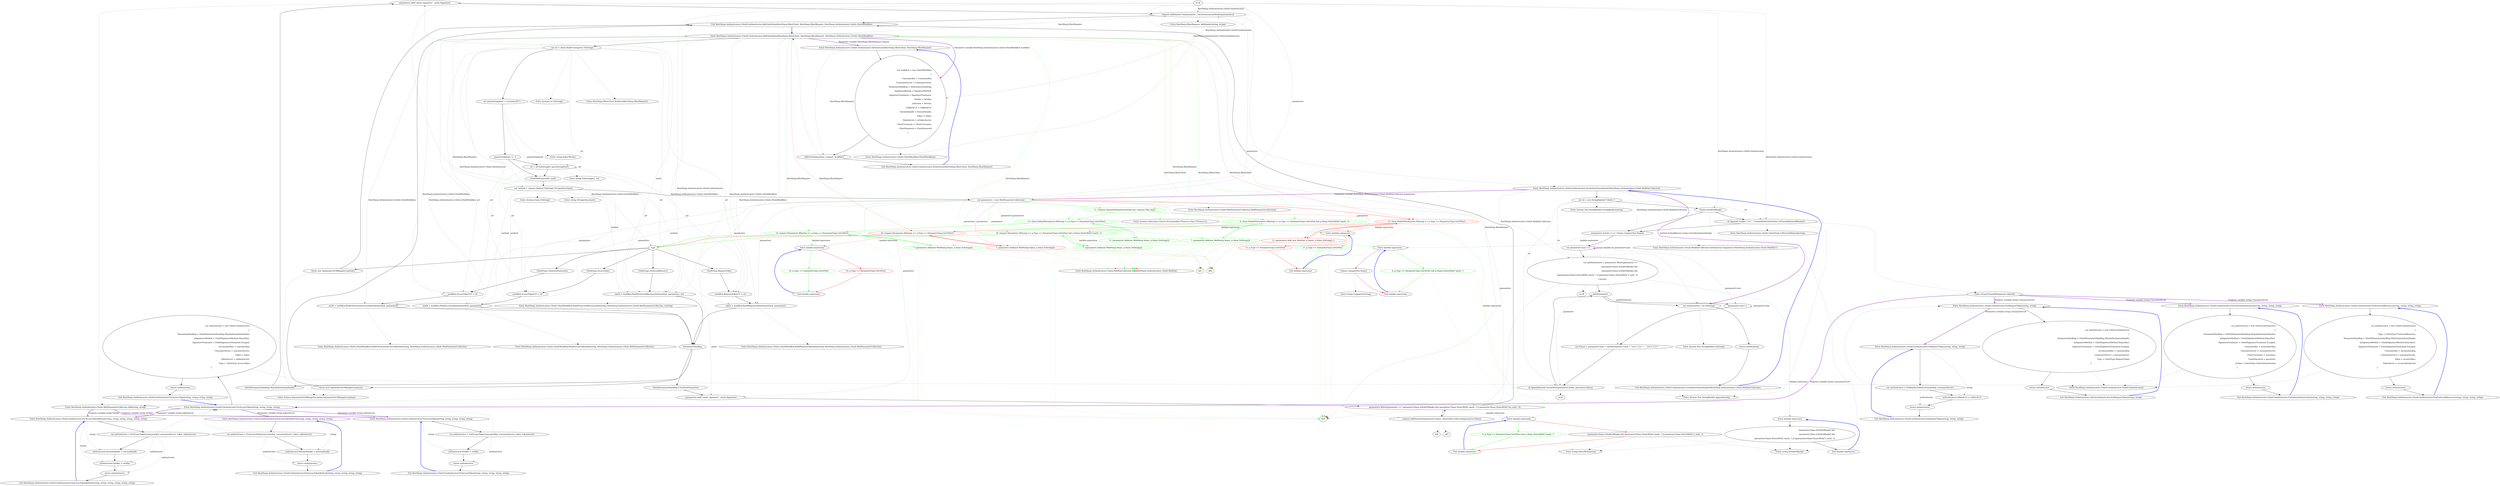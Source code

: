 digraph  {
n0 [cluster="RestSharp.Authenticators.OAuth1Authenticator.ForRequestToken(string, string)", label="Entry RestSharp.Authenticators.OAuth1Authenticator.ForRequestToken(string, string)", span="37-37"];
n1 [cluster="RestSharp.Authenticators.OAuth1Authenticator.ForRequestToken(string, string)", label="var authenticator = new OAuth1Authenticator\r\n									{\r\n										ParameterHandling = OAuthParameterHandling.HttpAuthorizationHeader,\r\n										\\nSignatureMethod = OAuthSignatureMethod.HmacSha1,\r\n										SignatureTreatment = OAuthSignatureTreatment.Escaped,\r\n										\\nConsumerKey = consumerKey,\r\n										ConsumerSecret = consumerSecret,\r\n											Type = OAuthType.RequestToken\r\n									}", span="39-47"];
n5 [cluster="RestSharp.Authenticators.OAuth1Authenticator.ForRequestToken(string, string, string)", label="Entry RestSharp.Authenticators.OAuth1Authenticator.ForRequestToken(string, string, string)", span="51-51"];
n2 [cluster="RestSharp.Authenticators.OAuth1Authenticator.ForRequestToken(string, string)", label="return authenticator;", span="48-48"];
n4 [cluster="RestSharp.Authenticators.OAuth1Authenticator.OAuth1Authenticator()", label="Entry RestSharp.Authenticators.OAuth1Authenticator.OAuth1Authenticator()", span="18-18"];
n3 [cluster="RestSharp.Authenticators.OAuth1Authenticator.ForRequestToken(string, string)", label="Exit RestSharp.Authenticators.OAuth1Authenticator.ForRequestToken(string, string)", span="37-37"];
n6 [cluster="RestSharp.Authenticators.OAuth1Authenticator.ForRequestToken(string, string, string)", label="var authenticator = ForRequestToken(consumerKey, consumerSecret)", span="53-53"];
n7 [cluster="RestSharp.Authenticators.OAuth1Authenticator.ForRequestToken(string, string, string)", label="authenticator.CallbackUrl = callbackUrl", span="54-54"];
n8 [cluster="RestSharp.Authenticators.OAuth1Authenticator.ForRequestToken(string, string, string)", label="return authenticator;", span="55-55"];
n9 [cluster="RestSharp.Authenticators.OAuth1Authenticator.ForRequestToken(string, string, string)", label="Exit RestSharp.Authenticators.OAuth1Authenticator.ForRequestToken(string, string, string)", span="51-51"];
n10 [cluster="RestSharp.Authenticators.OAuth1Authenticator.ForAccessToken(string, string, string, string)", label="Entry RestSharp.Authenticators.OAuth1Authenticator.ForAccessToken(string, string, string, string)", span="58-58"];
n11 [cluster="RestSharp.Authenticators.OAuth1Authenticator.ForAccessToken(string, string, string, string)", label="var authenticator = new OAuth1Authenticator\r\n									{\r\n										ParameterHandling = OAuthParameterHandling.HttpAuthorizationHeader,\r\n										\\nSignatureMethod = OAuthSignatureMethod.HmacSha1,\r\n										SignatureTreatment = OAuthSignatureTreatment.Escaped,\r\n										\\nConsumerKey = consumerKey,\r\n										ConsumerSecret = consumerSecret,\r\n										Token = token,\r\n										TokenSecret = \\ntokenSecret,\r\n										Type = OAuthType.AccessToken\r\n									}", span="60-70"];
n14 [cluster="RestSharp.Authenticators.OAuth1Authenticator.ForAccessToken(string, string, string, string, string)", label="Entry RestSharp.Authenticators.OAuth1Authenticator.ForAccessToken(string, string, string, string, string)", span="74-74"];
n19 [cluster="RestSharp.Authenticators.OAuth1Authenticator.ForAccessTokenRefresh(string, string, string, string, string)", label="Entry RestSharp.Authenticators.OAuth1Authenticator.ForAccessTokenRefresh(string, string, string, string, string)", span="81-81"];
n24 [cluster="RestSharp.Authenticators.OAuth1Authenticator.ForAccessTokenRefresh(string, string, string, string, string, string)", label="Entry RestSharp.Authenticators.OAuth1Authenticator.ForAccessTokenRefresh(string, string, string, string, string, string)", span="88-88"];
n12 [cluster="RestSharp.Authenticators.OAuth1Authenticator.ForAccessToken(string, string, string, string)", label="return authenticator;", span="71-71"];
n13 [cluster="RestSharp.Authenticators.OAuth1Authenticator.ForAccessToken(string, string, string, string)", label="Exit RestSharp.Authenticators.OAuth1Authenticator.ForAccessToken(string, string, string, string)", span="58-58"];
n15 [cluster="RestSharp.Authenticators.OAuth1Authenticator.ForAccessToken(string, string, string, string, string)", label="var authenticator = ForAccessToken(consumerKey, consumerSecret, token, tokenSecret)", span="76-76"];
n16 [cluster="RestSharp.Authenticators.OAuth1Authenticator.ForAccessToken(string, string, string, string, string)", label="authenticator.Verifier = verifier", span="77-77"];
n17 [cluster="RestSharp.Authenticators.OAuth1Authenticator.ForAccessToken(string, string, string, string, string)", label="return authenticator;", span="78-78"];
n18 [cluster="RestSharp.Authenticators.OAuth1Authenticator.ForAccessToken(string, string, string, string, string)", label="Exit RestSharp.Authenticators.OAuth1Authenticator.ForAccessToken(string, string, string, string, string)", span="74-74"];
n20 [cluster="RestSharp.Authenticators.OAuth1Authenticator.ForAccessTokenRefresh(string, string, string, string, string)", label="var authenticator = ForAccessToken(consumerKey, consumerSecret, token, tokenSecret)", span="83-83"];
n21 [cluster="RestSharp.Authenticators.OAuth1Authenticator.ForAccessTokenRefresh(string, string, string, string, string)", label="authenticator.SessionHandle = sessionHandle", span="84-84"];
n22 [cluster="RestSharp.Authenticators.OAuth1Authenticator.ForAccessTokenRefresh(string, string, string, string, string)", label="return authenticator;", span="85-85"];
n23 [cluster="RestSharp.Authenticators.OAuth1Authenticator.ForAccessTokenRefresh(string, string, string, string, string)", label="Exit RestSharp.Authenticators.OAuth1Authenticator.ForAccessTokenRefresh(string, string, string, string, string)", span="81-81"];
n25 [cluster="RestSharp.Authenticators.OAuth1Authenticator.ForAccessTokenRefresh(string, string, string, string, string, string)", label="var authenticator = ForAccessToken(consumerKey, consumerSecret, token, tokenSecret)", span="90-90"];
n26 [cluster="RestSharp.Authenticators.OAuth1Authenticator.ForAccessTokenRefresh(string, string, string, string, string, string)", label="authenticator.SessionHandle = sessionHandle", span="91-91"];
n27 [cluster="RestSharp.Authenticators.OAuth1Authenticator.ForAccessTokenRefresh(string, string, string, string, string, string)", label="authenticator.Verifier = verifier", span="92-92"];
n28 [cluster="RestSharp.Authenticators.OAuth1Authenticator.ForAccessTokenRefresh(string, string, string, string, string, string)", label="return authenticator;", span="93-93"];
n29 [cluster="RestSharp.Authenticators.OAuth1Authenticator.ForAccessTokenRefresh(string, string, string, string, string, string)", label="Exit RestSharp.Authenticators.OAuth1Authenticator.ForAccessTokenRefresh(string, string, string, string, string, string)", span="88-88"];
n30 [cluster="RestSharp.Authenticators.OAuth1Authenticator.ForClientAuthentication(string, string, string, string)", label="Entry RestSharp.Authenticators.OAuth1Authenticator.ForClientAuthentication(string, string, string, string)", span="96-96"];
n31 [cluster="RestSharp.Authenticators.OAuth1Authenticator.ForClientAuthentication(string, string, string, string)", label="var authenticator = new OAuth1Authenticator\r\n			{\r\n				ParameterHandling = OAuthParameterHandling.HttpAuthorizationHeader,\r\n				\\nSignatureMethod = OAuthSignatureMethod.HmacSha1,\r\n				SignatureTreatment = OAuthSignatureTreatment.Escaped,\r\n				ConsumerKey = \\nconsumerKey,\r\n				ConsumerSecret = consumerSecret,\r\n				ClientUsername = username,\r\n				ClientPassword = password,\r\n                \\nType = OAuthType.ClientAuthentication\r\n			}", span="98-108"];
n32 [cluster="RestSharp.Authenticators.OAuth1Authenticator.ForClientAuthentication(string, string, string, string)", label="return authenticator;", span="109-109"];
n33 [cluster="RestSharp.Authenticators.OAuth1Authenticator.ForClientAuthentication(string, string, string, string)", label="Exit RestSharp.Authenticators.OAuth1Authenticator.ForClientAuthentication(string, string, string, string)", span="96-96"];
n34 [cluster="RestSharp.Authenticators.OAuth1Authenticator.ForProtectedResource(string, string, string, string)", label="Entry RestSharp.Authenticators.OAuth1Authenticator.ForProtectedResource(string, string, string, string)", span="112-112"];
n35 [cluster="RestSharp.Authenticators.OAuth1Authenticator.ForProtectedResource(string, string, string, string)", label="var authenticator = new OAuth1Authenticator\r\n			{\r\n				Type = OAuthType.ProtectedResource,\r\n				ParameterHandling = OAuthParameterHandling.HttpAuthorizationHeader,\r\n				\\nSignatureMethod = OAuthSignatureMethod.HmacSha1,\r\n				SignatureTreatment = OAuthSignatureTreatment.Escaped,\r\n				ConsumerKey = \\nconsumerKey,\r\n				ConsumerSecret = consumerSecret,\r\n				Token = accessToken,\r\n				TokenSecret = accessTokenSecret\r\n			}", span="114-124"];
n36 [cluster="RestSharp.Authenticators.OAuth1Authenticator.ForProtectedResource(string, string, string, string)", label="return authenticator;", span="125-125"];
n37 [cluster="RestSharp.Authenticators.OAuth1Authenticator.ForProtectedResource(string, string, string, string)", label="Exit RestSharp.Authenticators.OAuth1Authenticator.ForProtectedResource(string, string, string, string)", span="112-112"];
n38 [cluster="RestSharp.Authenticators.OAuth1Authenticator.Authenticate(RestSharp.IRestClient, RestSharp.IRestRequest)", label="Entry RestSharp.Authenticators.OAuth1Authenticator.Authenticate(RestSharp.IRestClient, RestSharp.IRestRequest)", span="128-128"];
n39 [cluster="RestSharp.Authenticators.OAuth1Authenticator.Authenticate(RestSharp.IRestClient, RestSharp.IRestRequest)", label="var workflow = new OAuthWorkflow\r\n			{\r\n				ConsumerKey = ConsumerKey,\r\n				ConsumerSecret = ConsumerSecret,\r\n				ParameterHandling = \\nParameterHandling,\r\n				SignatureMethod = SignatureMethod,\r\n				SignatureTreatment = SignatureTreatment,\r\n				Verifier = Verifier,\r\n				\\nVersion = Version,\r\n				CallbackUrl = CallbackUrl,\r\n				SessionHandle = SessionHandle,\r\n				Token = Token,\r\n				TokenSecret = \\nTokenSecret,\r\n				ClientUsername = ClientUsername,\r\n				ClientPassword = ClientPassword\r\n			}", span="130-145"];
n40 [cluster="RestSharp.Authenticators.OAuth1Authenticator.Authenticate(RestSharp.IRestClient, RestSharp.IRestRequest)", label="AddOAuthData(client, request, workflow)", span="147-147"];
n42 [cluster="RestSharp.Authenticators.OAuth.OAuthWorkflow.OAuthWorkflow()", label="Entry RestSharp.Authenticators.OAuth.OAuthWorkflow.OAuthWorkflow()", span="13-13"];
n41 [cluster="RestSharp.Authenticators.OAuth1Authenticator.Authenticate(RestSharp.IRestClient, RestSharp.IRestRequest)", label="Exit RestSharp.Authenticators.OAuth1Authenticator.Authenticate(RestSharp.IRestClient, RestSharp.IRestRequest)", span="128-128"];
n43 [cluster="RestSharp.Authenticators.OAuth1Authenticator.AddOAuthData(RestSharp.IRestClient, RestSharp.IRestRequest, RestSharp.Authenticators.OAuth.OAuthWorkflow)", label="Entry RestSharp.Authenticators.OAuth1Authenticator.AddOAuthData(RestSharp.IRestClient, RestSharp.IRestRequest, RestSharp.Authenticators.OAuth.OAuthWorkflow)", span="150-150"];
n44 [cluster="RestSharp.Authenticators.OAuth1Authenticator.AddOAuthData(RestSharp.IRestClient, RestSharp.IRestRequest, RestSharp.Authenticators.OAuth.OAuthWorkflow)", label="var url = client.BuildUri(request).ToString()", span="152-152"];
n49 [cluster="RestSharp.Authenticators.OAuth1Authenticator.AddOAuthData(RestSharp.IRestClient, RestSharp.IRestRequest, RestSharp.Authenticators.OAuth.OAuthWorkflow)", label="var method = request.Method.ToString().ToUpperInvariant()", span="161-161"];
n51 [cluster="RestSharp.Authenticators.OAuth1Authenticator.AddOAuthData(RestSharp.IRestClient, RestSharp.IRestRequest, RestSharp.Authenticators.OAuth.OAuthWorkflow)", color=red, community=0, label="15: client.DefaultParameters.Where(p => p.Type == ParameterType.GetOrPost)", span="171-171"];
n53 [cluster="RestSharp.Authenticators.OAuth1Authenticator.AddOAuthData(RestSharp.IRestClient, RestSharp.IRestRequest, RestSharp.Authenticators.OAuth.OAuthWorkflow)", color=red, community=0, label="16: request.Parameters.Where(p => p.Type == ParameterType.GetOrPost)", span="175-175"];
n57 [cluster="RestSharp.Authenticators.OAuth1Authenticator.AddOAuthData(RestSharp.IRestClient, RestSharp.IRestRequest, RestSharp.Authenticators.OAuth.OAuthWorkflow)", label="workflow.RequestTokenUrl = url", span="183-183"];
n58 [cluster="RestSharp.Authenticators.OAuth1Authenticator.AddOAuthData(RestSharp.IRestClient, RestSharp.IRestRequest, RestSharp.Authenticators.OAuth.OAuthWorkflow)", label="oauth = workflow.BuildRequestTokenInfo(method, parameters)", span="184-184"];
n60 [cluster="RestSharp.Authenticators.OAuth1Authenticator.AddOAuthData(RestSharp.IRestClient, RestSharp.IRestRequest, RestSharp.Authenticators.OAuth.OAuthWorkflow)", label="workflow.AccessTokenUrl = url", span="187-187"];
n61 [cluster="RestSharp.Authenticators.OAuth1Authenticator.AddOAuthData(RestSharp.IRestClient, RestSharp.IRestRequest, RestSharp.Authenticators.OAuth.OAuthWorkflow)", label="oauth = workflow.BuildAccessTokenInfo(method, parameters)", span="188-188"];
n63 [cluster="RestSharp.Authenticators.OAuth1Authenticator.AddOAuthData(RestSharp.IRestClient, RestSharp.IRestRequest, RestSharp.Authenticators.OAuth.OAuthWorkflow)", label="workflow.AccessTokenUrl = url", span="191-191"];
n64 [cluster="RestSharp.Authenticators.OAuth1Authenticator.AddOAuthData(RestSharp.IRestClient, RestSharp.IRestRequest, RestSharp.Authenticators.OAuth.OAuthWorkflow)", label="oauth = workflow.BuildClientAuthAccessTokenInfo(method, parameters)", span="192-192"];
n66 [cluster="RestSharp.Authenticators.OAuth1Authenticator.AddOAuthData(RestSharp.IRestClient, RestSharp.IRestRequest, RestSharp.Authenticators.OAuth.OAuthWorkflow)", label="oauth = workflow.BuildProtectedResourceInfo(method, parameters, url)", span="195-195"];
n71 [cluster="RestSharp.Authenticators.OAuth1Authenticator.AddOAuthData(RestSharp.IRestClient, RestSharp.IRestRequest, RestSharp.Authenticators.OAuth.OAuthWorkflow)", label="request.AddHeader(''Authorization'', GetAuthorizationHeader(parameters))", span="205-205"];
n75 [cluster="RestSharp.Authenticators.OAuth1Authenticator.AddOAuthData(RestSharp.IRestClient, RestSharp.IRestRequest, RestSharp.Authenticators.OAuth.OAuthWorkflow)", label="request.AddParameter(parameter.Name, HttpUtility.UrlDecode(parameter.Value))", span="211-211"];
d51 [cluster="RestSharp.Authenticators.OAuth1Authenticator.AddOAuthData(RestSharp.IRestClient, RestSharp.IRestRequest, RestSharp.Authenticators.OAuth.OAuthWorkflow)", color=green, community=0, label="11: !request.AlwaysMultipartFormData && !request.Files.Any()", span="171-171"];
d52 [cluster="RestSharp.Authenticators.OAuth1Authenticator.AddOAuthData(RestSharp.IRestClient, RestSharp.IRestRequest, RestSharp.Authenticators.OAuth.OAuthWorkflow)", color=green, community=0, label="15: client.DefaultParameters.Where(p => p.Type == ParameterType.GetOrPost)", span="173-173"];
d56 [cluster="RestSharp.Authenticators.OAuth1Authenticator.AddOAuthData(RestSharp.IRestClient, RestSharp.IRestRequest, RestSharp.Authenticators.OAuth.OAuthWorkflow)", color=green, community=0, label="4: client.DefaultParameters.Where(p => p.Type == ParameterType.GetOrPost && p.Name.StartsWith(''oauth_''))", span="186-186"];
d54 [cluster="RestSharp.Authenticators.OAuth1Authenticator.AddOAuthData(RestSharp.IRestClient, RestSharp.IRestRequest, RestSharp.Authenticators.OAuth.OAuthWorkflow)", color=green, community=0, label="16: request.Parameters.Where(p => p.Type == ParameterType.GetOrPost)", span="177-177"];
d58 [cluster="RestSharp.Authenticators.OAuth1Authenticator.AddOAuthData(RestSharp.IRestClient, RestSharp.IRestRequest, RestSharp.Authenticators.OAuth.OAuthWorkflow)", color=green, community=0, label="18: request.Parameters.Where(p => p.Type == ParameterType.GetOrPost && p.Name.StartsWith(''oauth_''))", span="190-190"];
n45 [cluster="RestSharp.Authenticators.OAuth1Authenticator.AddOAuthData(RestSharp.IRestClient, RestSharp.IRestRequest, RestSharp.Authenticators.OAuth.OAuthWorkflow)", label="var queryStringStart = url.IndexOf('?')", span="153-153"];
n47 [cluster="RestSharp.Authenticators.OAuth1Authenticator.AddOAuthData(RestSharp.IRestClient, RestSharp.IRestRequest, RestSharp.Authenticators.OAuth.OAuthWorkflow)", label="url = url.Substring(0, queryStringStart)", span="155-155"];
n78 [cluster="RestSharp.IRestClient.BuildUri(RestSharp.IRestRequest)", label="Entry RestSharp.IRestClient.BuildUri(RestSharp.IRestRequest)", span="92-92"];
n79 [cluster="System.Uri.ToString()", label="Entry System.Uri.ToString()", span="0-0"];
n46 [cluster="RestSharp.Authenticators.OAuth1Authenticator.AddOAuthData(RestSharp.IRestClient, RestSharp.IRestRequest, RestSharp.Authenticators.OAuth.OAuthWorkflow)", label="queryStringStart != -1", span="154-154"];
n80 [cluster="string.IndexOf(char)", label="Entry string.IndexOf(char)", span="0-0"];
n48 [cluster="RestSharp.Authenticators.OAuth1Authenticator.AddOAuthData(RestSharp.IRestClient, RestSharp.IRestRequest, RestSharp.Authenticators.OAuth.OAuthWorkflow)", label="OAuthWebQueryInfo oauth", span="157-157"];
n81 [cluster="string.Substring(int, int)", label="Entry string.Substring(int, int)", span="0-0"];
n50 [cluster="RestSharp.Authenticators.OAuth1Authenticator.AddOAuthData(RestSharp.IRestClient, RestSharp.IRestRequest, RestSharp.Authenticators.OAuth.OAuthWorkflow)", label="var parameters = new WebParameterCollection()", span="164-164"];
n82 [cluster="System.Enum.ToString()", label="Entry System.Enum.ToString()", span="0-0"];
n83 [cluster="string.ToUpperInvariant()", label="Entry string.ToUpperInvariant()", span="0-0"];
n52 [cluster="RestSharp.Authenticators.OAuth1Authenticator.AddOAuthData(RestSharp.IRestClient, RestSharp.IRestRequest, RestSharp.Authenticators.OAuth.OAuthWorkflow)", color=red, community=0, label="11: parameters.Add( new WebPair( p.Name, p.Value.ToString() ) )", span="173-173"];
n54 [cluster="RestSharp.Authenticators.OAuth1Authenticator.AddOAuthData(RestSharp.IRestClient, RestSharp.IRestRequest, RestSharp.Authenticators.OAuth.OAuthWorkflow)", color=red, community=0, label="7: parameters.Add(new WebPair(p.Name, p.Value.ToString()))", span="177-177"];
n70 [cluster="RestSharp.Authenticators.OAuth1Authenticator.AddOAuthData(RestSharp.IRestClient, RestSharp.IRestRequest, RestSharp.Authenticators.OAuth.OAuthWorkflow)", label="parameters.Add(''oauth_signature'', oauth.Signature)", span="204-204"];
n73 [cluster="RestSharp.Authenticators.OAuth1Authenticator.AddOAuthData(RestSharp.IRestClient, RestSharp.IRestRequest, RestSharp.Authenticators.OAuth.OAuthWorkflow)", label="parameters.Add(''oauth_signature'', oauth.Signature)", span="208-208"];
n74 [cluster="RestSharp.Authenticators.OAuth1Authenticator.AddOAuthData(RestSharp.IRestClient, RestSharp.IRestRequest, RestSharp.Authenticators.OAuth.OAuthWorkflow)", label="parameters.Where(parameter => !parameter.Name.IsNullOrBlank() && (parameter.Name.StartsWith(''oauth_'') || parameter.Name.StartsWith(''\\nx_auth_'')))", span="209-209"];
d53 [cluster="RestSharp.Authenticators.OAuth1Authenticator.AddOAuthData(RestSharp.IRestClient, RestSharp.IRestRequest, RestSharp.Authenticators.OAuth.OAuthWorkflow)", color=green, community=0, label="11: parameters.Add(new WebPair(p.Name, p.Value.ToString()))", span="175-175"];
d55 [cluster="RestSharp.Authenticators.OAuth1Authenticator.AddOAuthData(RestSharp.IRestClient, RestSharp.IRestRequest, RestSharp.Authenticators.OAuth.OAuthWorkflow)", color=green, community=0, label="7: parameters.Add(new WebPair(p.Name, p.Value.ToString()))", span="179-179"];
d57 [cluster="RestSharp.Authenticators.OAuth1Authenticator.AddOAuthData(RestSharp.IRestClient, RestSharp.IRestRequest, RestSharp.Authenticators.OAuth.OAuthWorkflow)", color=green, community=0, label="7: parameters.Add(new WebPair(p.Name, p.Value.ToString()))", span="188-188"];
d59 [cluster="RestSharp.Authenticators.OAuth1Authenticator.AddOAuthData(RestSharp.IRestClient, RestSharp.IRestRequest, RestSharp.Authenticators.OAuth.OAuthWorkflow)", color=green, community=0, label="7: parameters.Add(new WebPair(p.Name, p.Value.ToString()))", span="192-192"];
n84 [cluster="RestSharp.Authenticators.OAuth.WebParameterCollection.WebParameterCollection()", label="Entry RestSharp.Authenticators.OAuth.WebParameterCollection.WebParameterCollection()", span="18-18"];
n99 [cluster="lambda expression", label="Entry lambda expression", span="171-171"];
n88 [cluster="RestSharp.Authenticators.OAuth.WebPairCollection.Add(RestSharp.Authenticators.OAuth.WebPair)", label="Entry RestSharp.Authenticators.OAuth.WebPairCollection.Add(RestSharp.Authenticators.OAuth.WebPair)", span="133-133"];
n55 [cluster="RestSharp.Authenticators.OAuth1Authenticator.AddOAuthData(RestSharp.IRestClient, RestSharp.IRestRequest, RestSharp.Authenticators.OAuth.OAuthWorkflow)", label=Type, span="180-180"];
n102 [cluster="lambda expression", label="Entry lambda expression", span="175-175"];
n56 [cluster="RestSharp.Authenticators.OAuth1Authenticator.AddOAuthData(RestSharp.IRestClient, RestSharp.IRestRequest, RestSharp.Authenticators.OAuth.OAuthWorkflow)", label="OAuthType.RequestToken", span="182-182"];
n59 [cluster="RestSharp.Authenticators.OAuth1Authenticator.AddOAuthData(RestSharp.IRestClient, RestSharp.IRestRequest, RestSharp.Authenticators.OAuth.OAuthWorkflow)", label="OAuthType.AccessToken", span="186-186"];
n62 [cluster="RestSharp.Authenticators.OAuth1Authenticator.AddOAuthData(RestSharp.IRestClient, RestSharp.IRestRequest, RestSharp.Authenticators.OAuth.OAuthWorkflow)", label="OAuthType.ClientAuthentication", span="190-190"];
n65 [cluster="RestSharp.Authenticators.OAuth1Authenticator.AddOAuthData(RestSharp.IRestClient, RestSharp.IRestRequest, RestSharp.Authenticators.OAuth.OAuthWorkflow)", label="OAuthType.ProtectedResource", span="194-194"];
n67 [cluster="RestSharp.Authenticators.OAuth1Authenticator.AddOAuthData(RestSharp.IRestClient, RestSharp.IRestRequest, RestSharp.Authenticators.OAuth.OAuthWorkflow)", label="throw new ArgumentOutOfRangeException();", span="198-198"];
n68 [cluster="RestSharp.Authenticators.OAuth1Authenticator.AddOAuthData(RestSharp.IRestClient, RestSharp.IRestRequest, RestSharp.Authenticators.OAuth.OAuthWorkflow)", label=ParameterHandling, span="201-201"];
n89 [cluster="RestSharp.Authenticators.OAuth.OAuthWorkflow.BuildRequestTokenInfo(string, RestSharp.Authenticators.OAuth.WebParameterCollection)", label="Entry RestSharp.Authenticators.OAuth.OAuthWorkflow.BuildRequestTokenInfo(string, RestSharp.Authenticators.OAuth.WebParameterCollection)", span="62-62"];
n90 [cluster="RestSharp.Authenticators.OAuth.OAuthWorkflow.BuildAccessTokenInfo(string, RestSharp.Authenticators.OAuth.WebParameterCollection)", label="Entry RestSharp.Authenticators.OAuth.OAuthWorkflow.BuildAccessTokenInfo(string, RestSharp.Authenticators.OAuth.WebParameterCollection)", span="118-118"];
n91 [cluster="RestSharp.Authenticators.OAuth.OAuthWorkflow.BuildClientAuthAccessTokenInfo(string, RestSharp.Authenticators.OAuth.WebParameterCollection)", label="Entry RestSharp.Authenticators.OAuth.OAuthWorkflow.BuildClientAuthAccessTokenInfo(string, RestSharp.Authenticators.OAuth.WebParameterCollection)", span="165-165"];
n92 [cluster="RestSharp.Authenticators.OAuth.OAuthWorkflow.BuildProtectedResourceInfo(string, RestSharp.Authenticators.OAuth.WebParameterCollection, \\nstring)", label="Entry RestSharp.Authenticators.OAuth.OAuthWorkflow.BuildProtectedResourceInfo(string, RestSharp.Authenticators.OAuth.WebParameterCollection, \\nstring)", span="204-204"];
n77 [cluster="RestSharp.Authenticators.OAuth1Authenticator.AddOAuthData(RestSharp.IRestClient, RestSharp.IRestRequest, RestSharp.Authenticators.OAuth.OAuthWorkflow)", label="Exit RestSharp.Authenticators.OAuth1Authenticator.AddOAuthData(RestSharp.IRestClient, RestSharp.IRestRequest, RestSharp.Authenticators.OAuth.OAuthWorkflow)", span="150-150"];
n93 [cluster="System.ArgumentOutOfRangeException.ArgumentOutOfRangeException()", label="Entry System.ArgumentOutOfRangeException.ArgumentOutOfRangeException()", span="0-0"];
n69 [cluster="RestSharp.Authenticators.OAuth1Authenticator.AddOAuthData(RestSharp.IRestClient, RestSharp.IRestRequest, RestSharp.Authenticators.OAuth.OAuthWorkflow)", label="OAuthParameterHandling.HttpAuthorizationHeader", span="203-203"];
n72 [cluster="RestSharp.Authenticators.OAuth1Authenticator.AddOAuthData(RestSharp.IRestClient, RestSharp.IRestRequest, RestSharp.Authenticators.OAuth.OAuthWorkflow)", label="OAuthParameterHandling.UrlOrPostParameters", span="207-207"];
n76 [cluster="RestSharp.Authenticators.OAuth1Authenticator.AddOAuthData(RestSharp.IRestClient, RestSharp.IRestRequest, RestSharp.Authenticators.OAuth.OAuthWorkflow)", label="throw new ArgumentOutOfRangeException();", span="215-215"];
n94 [cluster="RestSharp.Authenticators.OAuth.WebParameterCollection.Add(string, string)", label="Entry RestSharp.Authenticators.OAuth.WebParameterCollection.Add(string, string)", span="30-30"];
n95 [cluster="RestSharp.Authenticators.OAuth1Authenticator.GetAuthorizationHeader(RestSharp.Authenticators.OAuth.WebPairCollection)", label="Entry RestSharp.Authenticators.OAuth1Authenticator.GetAuthorizationHeader(RestSharp.Authenticators.OAuth.WebPairCollection)", span="219-219"];
n96 [cluster="RestSharp.IRestRequest.AddHeader(string, string)", label="Entry RestSharp.IRestRequest.AddHeader(string, string)", span="229-229"];
n105 [cluster="lambda expression", label="Entry lambda expression", span="209-209"];
d90 [cluster="System.Collections.Generic.IEnumerable<TSource>.Any<TSource>()", label="Entry System.Collections.Generic.IEnumerable<TSource>.Any<TSource>()", span="0-0"];
n131 [cluster="lambda expression", label="Entry lambda expression", span="227-227"];
n110 [cluster="RestSharp.Authenticators.OAuth1Authenticator.GetAuthorizationHeader(RestSharp.Authenticators.OAuth.WebPairCollection)", label="var sb = new StringBuilder(''OAuth '')", span="221-221"];
n113 [cluster="RestSharp.Authenticators.OAuth1Authenticator.GetAuthorizationHeader(RestSharp.Authenticators.OAuth.WebPairCollection)", label="parameters.Sort((l, r) => l.Name.CompareTo(r.Name))", span="227-227"];
n115 [cluster="RestSharp.Authenticators.OAuth1Authenticator.GetAuthorizationHeader(RestSharp.Authenticators.OAuth.WebPairCollection)", label="var oathParameters = parameters.Where(parameter =>\r\n				!parameter.Name.IsNullOrBlank() &&\r\n				!parameter.Value.IsNullOrBlank() &&\r\n                (\\nparameter.Name.StartsWith(''oauth_'') || parameter.Name.StartsWith(''x_auth_''))\r\n				).ToList()", span="230-234"];
n120 [cluster="RestSharp.Authenticators.OAuth1Authenticator.GetAuthorizationHeader(RestSharp.Authenticators.OAuth.WebPairCollection)", label="var authorization = sb.ToString()", span="242-242"];
n111 [cluster="RestSharp.Authenticators.OAuth1Authenticator.GetAuthorizationHeader(RestSharp.Authenticators.OAuth.WebPairCollection)", label="!Realm.IsNullOrBlank()", span="222-222"];
n112 [cluster="RestSharp.Authenticators.OAuth1Authenticator.GetAuthorizationHeader(RestSharp.Authenticators.OAuth.WebPairCollection)", label="sb.Append(''realm=\''{0}\'',''.FormatWith(OAuthTools.UrlEncodeRelaxed(Realm)))", span="224-224"];
n119 [cluster="RestSharp.Authenticators.OAuth1Authenticator.GetAuthorizationHeader(RestSharp.Authenticators.OAuth.WebPairCollection)", label="sb.Append(format.FormatWith(parameter.Name, parameter.Value))", span="239-239"];
n123 [cluster="System.Text.StringBuilder.StringBuilder(string)", label="Entry System.Text.StringBuilder.StringBuilder(string)", span="0-0"];
n108 [cluster="string.IsNullOrBlank()", label="Entry string.IsNullOrBlank()", span="11-11"];
n124 [cluster="RestSharp.Authenticators.OAuth.OAuthTools.UrlEncodeRelaxed(string)", label="Entry RestSharp.Authenticators.OAuth.OAuthTools.UrlEncodeRelaxed(string)", span="108-108"];
n125 [cluster="string.FormatWith(params object[])", label="Entry string.FormatWith(params object[])", span="27-27"];
n126 [cluster="System.Text.StringBuilder.Append(string)", label="Entry System.Text.StringBuilder.Append(string)", span="0-0"];
n114 [cluster="RestSharp.Authenticators.OAuth1Authenticator.GetAuthorizationHeader(RestSharp.Authenticators.OAuth.WebPairCollection)", label="var parameterCount = 0", span="229-229"];
n127 [cluster="RestSharp.Authenticators.OAuth.WebPairCollection.Sort(System.Comparison<RestSharp.Authenticators.OAuth.WebPair>)", label="Entry RestSharp.Authenticators.OAuth.WebPairCollection.Sort(System.Comparison<RestSharp.Authenticators.OAuth.WebPair>)", span="96-96"];
n117 [cluster="RestSharp.Authenticators.OAuth1Authenticator.GetAuthorizationHeader(RestSharp.Authenticators.OAuth.WebPairCollection)", label="parameterCount++", span="237-237"];
n116 [cluster="RestSharp.Authenticators.OAuth1Authenticator.GetAuthorizationHeader(RestSharp.Authenticators.OAuth.WebPairCollection)", label=oathParameters, span="235-235"];
n118 [cluster="RestSharp.Authenticators.OAuth1Authenticator.GetAuthorizationHeader(RestSharp.Authenticators.OAuth.WebPairCollection)", label="var format = parameterCount < oathParameters.Count ? ''{0}=\''{1}\'','' : ''{0}=\''{1}\''''", span="238-238"];
n135 [cluster="lambda expression", label="Entry lambda expression", span="230-233"];
n121 [cluster="RestSharp.Authenticators.OAuth1Authenticator.GetAuthorizationHeader(RestSharp.Authenticators.OAuth.WebPairCollection)", label="return authorization;", span="243-243"];
n130 [cluster="System.Text.StringBuilder.ToString()", label="Entry System.Text.StringBuilder.ToString()", span="0-0"];
n122 [cluster="RestSharp.Authenticators.OAuth1Authenticator.GetAuthorizationHeader(RestSharp.Authenticators.OAuth.WebPairCollection)", label="Exit RestSharp.Authenticators.OAuth1Authenticator.GetAuthorizationHeader(RestSharp.Authenticators.OAuth.WebPairCollection)", span="219-219"];
n100 [cluster="lambda expression", color=red, community=0, label="11: p.Type == ParameterType.GetOrPost", span="171-171"];
d106 [cluster="lambda expression", color=green, community=0, label="11: p.Type == ParameterType.GetOrPost", span="173-173"];
n101 [cluster="lambda expression", label="Exit lambda expression", span="171-171"];
d109 [cluster="lambda expression", color=green, community=0, label="16: p.Type == ParameterType.GetOrPost", span="177-177"];
n104 [cluster="lambda expression", label="Exit lambda expression", span="175-175"];
d112 [cluster="lambda expression", color=green, community=0, label="4: p.Type == ParameterType.GetOrPost && p.Name.StartsWith(''oauth_'')", span="186-186"];
n107 [cluster="lambda expression", label="Exit lambda expression", span="209-209"];
n109 [cluster="string.StartsWith(string)", label="Entry string.StartsWith(string)", span="0-0"];
d116 [cluster="lambda expression", color=green, community=0, label="6: p.Type == ParameterType.GetOrPost && p.Name.StartsWith(''oauth_'')", span="190-190"];
n133 [cluster="lambda expression", label="Exit lambda expression", span="227-227"];
n103 [cluster="lambda expression", color=red, community=0, label="16: p.Type == ParameterType.GetOrPost", span="175-175"];
n106 [cluster="lambda expression", label="!parameter.Name.IsNullOrBlank() && (parameter.Name.StartsWith(''oauth_'') || parameter.Name.StartsWith(''x_auth_''))", span="209-209"];
n132 [cluster="lambda expression", label="l.Name.CompareTo(r.Name)", span="227-227"];
n134 [cluster="string.CompareTo(string)", label="Entry string.CompareTo(string)", span="0-0"];
n136 [cluster="lambda expression", label="!parameter.Name.IsNullOrBlank() &&\r\n				!parameter.Value.IsNullOrBlank() &&\r\n                (parameter.Name.StartsWith(''oauth_'') || \\nparameter.Name.StartsWith(''x_auth_''))", span="231-233"];
n137 [cluster="lambda expression", label="Exit lambda expression", span="230-233"];
n85;
n97;
n98;
n86;
n87;
n128;
n129;
n138;
n0 -> n1  [key=0, style=solid];
n0 -> n5  [color=darkorchid, key=3, label="Parameter variable string consumerSecret", style=bold];
n1 -> n2  [key=0, style=solid];
n1 -> n4  [key=2, style=dotted];
n5 -> n6  [key=0, style=solid];
n5 -> n7  [color=darkseagreen4, key=1, label=string, style=dashed];
n2 -> n3  [key=0, style=solid];
n3 -> n0  [color=blue, key=0, style=bold];
n6 -> n0  [key=2, style=dotted];
n6 -> n7  [key=0, style=solid];
n6 -> n8  [color=darkseagreen4, key=1, label=authenticator, style=dashed];
n7 -> n8  [key=0, style=solid];
n8 -> n9  [key=0, style=solid];
n9 -> n5  [color=blue, key=0, style=bold];
n10 -> n11  [key=0, style=solid];
n10 -> n14  [color=darkorchid, key=3, label="Parameter variable string tokenSecret", style=bold];
n10 -> n19  [color=darkorchid, key=3, label="Parameter variable string tokenSecret", style=bold];
n10 -> n24  [color=darkorchid, key=3, label="Parameter variable string tokenSecret", style=bold];
n11 -> n4  [key=2, style=dotted];
n11 -> n12  [key=0, style=solid];
n14 -> n15  [key=0, style=solid];
n14 -> n16  [color=darkseagreen4, key=1, label=string, style=dashed];
n19 -> n20  [key=0, style=solid];
n19 -> n21  [color=darkseagreen4, key=1, label=string, style=dashed];
n24 -> n25  [key=0, style=solid];
n24 -> n26  [color=darkseagreen4, key=1, label=string, style=dashed];
n24 -> n27  [color=darkseagreen4, key=1, label=string, style=dashed];
n12 -> n13  [key=0, style=solid];
n13 -> n10  [color=blue, key=0, style=bold];
n15 -> n10  [key=2, style=dotted];
n15 -> n16  [key=0, style=solid];
n15 -> n17  [color=darkseagreen4, key=1, label=authenticator, style=dashed];
n16 -> n17  [key=0, style=solid];
n17 -> n18  [key=0, style=solid];
n18 -> n14  [color=blue, key=0, style=bold];
n20 -> n10  [key=2, style=dotted];
n20 -> n21  [key=0, style=solid];
n20 -> n22  [color=darkseagreen4, key=1, label=authenticator, style=dashed];
n21 -> n22  [key=0, style=solid];
n22 -> n23  [key=0, style=solid];
n23 -> n19  [color=blue, key=0, style=bold];
n25 -> n10  [key=2, style=dotted];
n25 -> n26  [key=0, style=solid];
n25 -> n27  [color=darkseagreen4, key=1, label=authenticator, style=dashed];
n25 -> n28  [color=darkseagreen4, key=1, label=authenticator, style=dashed];
n26 -> n27  [key=0, style=solid];
n27 -> n28  [key=0, style=solid];
n28 -> n29  [key=0, style=solid];
n29 -> n24  [color=blue, key=0, style=bold];
n30 -> n31  [key=0, style=solid];
n31 -> n4  [key=2, style=dotted];
n31 -> n32  [key=0, style=solid];
n32 -> n33  [key=0, style=solid];
n33 -> n30  [color=blue, key=0, style=bold];
n34 -> n35  [key=0, style=solid];
n35 -> n4  [key=2, style=dotted];
n35 -> n36  [key=0, style=solid];
n36 -> n37  [key=0, style=solid];
n37 -> n34  [color=blue, key=0, style=bold];
n38 -> n39  [key=0, style=solid];
n38 -> n40  [color=darkseagreen4, key=1, label="RestSharp.IRestRequest", style=dashed];
n39 -> n40  [key=0, style=solid];
n39 -> n42  [key=2, style=dotted];
n40 -> n41  [key=0, style=solid];
n40 -> n43  [key=2, style=dotted];
n41 -> n38  [color=blue, key=0, style=bold];
n43 -> n38  [color=darkorchid, key=3, label="Parameter variable RestSharp.IRestRequest request", style=bold];
n43 -> n39  [color=darkorchid, key=3, label="Parameter variable RestSharp.Authenticators.OAuth.OAuthWorkflow workflow", style=bold];
n43 -> n44  [key=0, style=solid];
n43 -> n49  [color=darkseagreen4, key=1, label="RestSharp.IRestRequest", style=dashed];
n43 -> n51  [color=red, key=1, label="RestSharp.IRestClient", style=dashed];
n43 -> n53  [color=red, key=1, label="RestSharp.IRestRequest", style=dashed];
n43 -> n57  [color=darkseagreen4, key=1, label="RestSharp.Authenticators.OAuth.OAuthWorkflow", style=dashed];
n43 -> n58  [color=darkseagreen4, key=1, label="RestSharp.Authenticators.OAuth.OAuthWorkflow", style=dashed];
n43 -> n60  [color=darkseagreen4, key=1, label="RestSharp.Authenticators.OAuth.OAuthWorkflow", style=dashed];
n43 -> n61  [color=darkseagreen4, key=1, label="RestSharp.Authenticators.OAuth.OAuthWorkflow", style=dashed];
n43 -> n63  [color=darkseagreen4, key=1, label="RestSharp.Authenticators.OAuth.OAuthWorkflow", style=dashed];
n43 -> n64  [color=darkseagreen4, key=1, label="RestSharp.Authenticators.OAuth.OAuthWorkflow", style=dashed];
n43 -> n66  [color=darkseagreen4, key=1, label="RestSharp.Authenticators.OAuth.OAuthWorkflow", style=dashed];
n43 -> n71  [color=darkseagreen4, key=1, label="RestSharp.IRestRequest", style=dashed];
n43 -> n75  [color=darkseagreen4, key=1, label="RestSharp.IRestRequest", style=dashed];
n43 -> d51  [color=green, key=1, label="RestSharp.IRestRequest", style=dashed];
n43 -> d52  [color=green, key=1, label="RestSharp.IRestClient", style=dashed];
n43 -> d56  [color=green, key=1, label="RestSharp.IRestClient", style=dashed];
n43 -> d54  [color=green, key=1, label="RestSharp.IRestRequest", style=dashed];
n43 -> d58  [color=green, key=1, label="RestSharp.IRestRequest", style=dashed];
n44 -> n45  [key=0, style=solid];
n44 -> n47  [color=darkseagreen4, key=1, label=url, style=dashed];
n44 -> n57  [color=darkseagreen4, key=1, label=url, style=dashed];
n44 -> n60  [color=darkseagreen4, key=1, label=url, style=dashed];
n44 -> n63  [color=darkseagreen4, key=1, label=url, style=dashed];
n44 -> n66  [color=darkseagreen4, key=1, label=url, style=dashed];
n44 -> n78  [key=2, style=dotted];
n44 -> n79  [key=2, style=dotted];
n49 -> n50  [key=0, style=solid];
n49 -> n58  [color=darkseagreen4, key=1, label=method, style=dashed];
n49 -> n61  [color=darkseagreen4, key=1, label=method, style=dashed];
n49 -> n64  [color=darkseagreen4, key=1, label=method, style=dashed];
n49 -> n66  [color=darkseagreen4, key=1, label=method, style=dashed];
n49 -> n82  [key=2, style=dotted];
n49 -> n83  [key=2, style=dotted];
n51 -> n52  [color=red, key=0, style=solid];
n51 -> n53  [color=red, key=0, style=solid];
n51 -> n85  [color=red, key=2, style=dotted];
n51 -> n99  [color=red, key=1, label="lambda expression", style=dashed];
n53 -> n54  [color=red, key=0, style=solid];
n53 -> n55  [color=red, key=0, style=solid];
n53 -> n85  [color=red, key=2, style=dotted];
n53 -> n102  [color=red, key=1, label="lambda expression", style=dashed];
n57 -> n58  [key=0, style=solid];
n58 -> n68  [key=0, style=solid];
n58 -> n89  [key=2, style=dotted];
n60 -> n61  [key=0, style=solid];
n61 -> n68  [key=0, style=solid];
n61 -> n90  [key=2, style=dotted];
n63 -> n64  [key=0, style=solid];
n64 -> n68  [key=0, style=solid];
n64 -> n91  [key=2, style=dotted];
n66 -> n68  [key=0, style=solid];
n66 -> n70  [color=darkseagreen4, key=1, label=oauth, style=dashed];
n66 -> n73  [color=darkseagreen4, key=1, label=oauth, style=dashed];
n66 -> n92  [key=2, style=dotted];
n71 -> n77  [key=0, style=solid];
n71 -> n95  [key=2, style=dotted];
n71 -> n96  [key=2, style=dotted];
n75 -> n74  [key=0, style=solid];
n75 -> n97  [key=2, style=dotted];
n75 -> n98  [key=2, style=dotted];
d51 -> d52  [color=green, key=0, style=solid];
d51 -> d56  [color=green, key=0, style=solid];
d51 -> d90  [color=green, key=2, style=dotted];
d52 -> d53  [color=green, key=0, style=solid];
d52 -> d54  [color=green, key=0, style=solid];
d52 -> n85  [color=green, key=2, style=dotted];
d52 -> n99  [color=green, key=1, label="lambda expression", style=dashed];
d56 -> d57  [color=green, key=0, style=solid];
d56 -> d58  [color=green, key=0, style=solid];
d56 -> n85  [color=green, key=2, style=dotted];
d56 -> n105  [color=green, key=1, label="lambda expression", style=dashed];
d54 -> n55  [color=green, key=0, style=solid];
d54 -> d55  [color=green, key=0, style=solid];
d54 -> n85  [color=green, key=2, style=dotted];
d54 -> n102  [color=green, key=1, label="lambda expression", style=dashed];
d58 -> n55  [color=green, key=0, style=solid];
d58 -> d59  [color=green, key=0, style=solid];
d58 -> n85  [color=green, key=2, style=dotted];
d58 -> n131  [color=green, key=1, label="lambda expression", style=dashed];
n45 -> n46  [key=0, style=solid];
n45 -> n47  [color=darkseagreen4, key=1, label=queryStringStart, style=dashed];
n45 -> n80  [key=2, style=dotted];
n47 -> n47  [color=darkseagreen4, key=1, label=url, style=dashed];
n47 -> n48  [key=0, style=solid];
n47 -> n57  [color=darkseagreen4, key=1, label=url, style=dashed];
n47 -> n60  [color=darkseagreen4, key=1, label=url, style=dashed];
n47 -> n63  [color=darkseagreen4, key=1, label=url, style=dashed];
n47 -> n66  [color=darkseagreen4, key=1, label=url, style=dashed];
n47 -> n81  [key=2, style=dotted];
n46 -> n47  [key=0, style=solid];
n46 -> n48  [key=0, style=solid];
n48 -> n49  [key=0, style=solid];
n50 -> n51  [color=red, key=0, style=solid];
n50 -> n52  [color=red, key=1, label=parameters, style=dashed];
n50 -> n54  [color=red, key=1, label=parameters, style=dashed];
n50 -> n58  [color=darkseagreen4, key=1, label=parameters, style=dashed];
n50 -> n61  [color=darkseagreen4, key=1, label=parameters, style=dashed];
n50 -> n64  [color=darkseagreen4, key=1, label=parameters, style=dashed];
n50 -> n66  [color=darkseagreen4, key=1, label=parameters, style=dashed];
n50 -> n70  [color=darkseagreen4, key=1, label=parameters, style=dashed];
n50 -> n71  [color=darkseagreen4, key=1, label=parameters, style=dashed];
n50 -> n73  [color=darkseagreen4, key=1, label=parameters, style=dashed];
n50 -> n74  [color=darkseagreen4, key=1, label=parameters, style=dashed];
n50 -> d51  [color=green, key=0, style=solid];
n50 -> d53  [color=green, key=1, label=parameters, style=dashed];
n50 -> d55  [color=green, key=1, label=parameters, style=dashed];
n50 -> d57  [color=green, key=1, label=parameters, style=dashed];
n50 -> d59  [color=green, key=1, label=parameters, style=dashed];
n50 -> n84  [key=2, style=dotted];
n52 -> n51  [color=red, key=0, style=solid];
n52 -> n86  [color=red, key=2, style=dotted];
n52 -> n87  [color=red, key=2, style=dotted];
n52 -> n88  [color=red, key=2, style=dotted];
n54 -> n53  [color=red, key=0, style=solid];
n54 -> n86  [color=red, key=2, style=dotted];
n54 -> n87  [color=red, key=2, style=dotted];
n54 -> n88  [color=red, key=2, style=dotted];
n70 -> n71  [key=0, style=solid];
n70 -> n94  [key=2, style=dotted];
n73 -> n74  [key=0, style=solid];
n73 -> n94  [key=2, style=dotted];
n74 -> n75  [key=0, style=solid];
n74 -> n77  [key=0, style=solid];
n74 -> n85  [key=2, style=dotted];
n74 -> n105  [color=darkseagreen4, key=1, label="lambda expression", style=dashed];
d53 -> d52  [color=green, key=0, style=solid];
d53 -> n86  [color=green, key=2, style=dotted];
d53 -> n87  [color=green, key=2, style=dotted];
d53 -> n88  [color=green, key=2, style=dotted];
d55 -> d54  [color=green, key=0, style=solid];
d55 -> n86  [color=green, key=2, style=dotted];
d55 -> n87  [color=green, key=2, style=dotted];
d55 -> n88  [color=green, key=2, style=dotted];
d57 -> d56  [color=green, key=0, style=solid];
d57 -> n86  [color=green, key=2, style=dotted];
d57 -> n87  [color=green, key=2, style=dotted];
d57 -> n88  [color=green, key=2, style=dotted];
d59 -> d58  [color=green, key=0, style=solid];
d59 -> n86  [color=green, key=2, style=dotted];
d59 -> n87  [color=green, key=2, style=dotted];
d59 -> n88  [color=green, key=2, style=dotted];
n99 -> n100  [color=red, key=0, style=solid];
n99 -> d106  [color=green, key=0, style=solid];
n55 -> n56  [key=0, style=solid];
n55 -> n59  [key=0, style=solid];
n55 -> n62  [key=0, style=solid];
n55 -> n65  [key=0, style=solid];
n55 -> n67  [key=0, style=solid];
n102 -> d109  [color=green, key=0, style=solid];
n102 -> n103  [color=red, key=0, style=solid];
n56 -> n57  [key=0, style=solid];
n59 -> n60  [key=0, style=solid];
n62 -> n63  [key=0, style=solid];
n65 -> n66  [key=0, style=solid];
n67 -> n77  [key=0, style=solid];
n67 -> n93  [key=2, style=dotted];
n68 -> n69  [key=0, style=solid];
n68 -> n72  [key=0, style=solid];
n68 -> n76  [key=0, style=solid];
n77 -> n43  [color=blue, key=0, style=bold];
n69 -> n70  [key=0, style=solid];
n72 -> n73  [key=0, style=solid];
n76 -> n77  [key=0, style=solid];
n76 -> n93  [key=2, style=dotted];
n94 -> n14  [color=darkorchid, key=3, label="Property variable string Verifier", style=bold];
n94 -> n24  [color=darkorchid, key=3, label="Property variable string Verifier", style=bold];
n95 -> n50  [color=darkorchid, key=3, label="Parameter variable RestSharp.Authenticators.OAuth.WebPairCollection parameters", style=bold];
n95 -> n110  [key=0, style=solid];
n95 -> n113  [color=darkseagreen4, key=1, label="RestSharp.Authenticators.OAuth.WebPairCollection", style=dashed];
n95 -> n115  [color=darkseagreen4, key=1, label="RestSharp.Authenticators.OAuth.WebPairCollection", style=dashed];
n95 -> n120  [color=darkorchid, key=3, label="method methodReturn string GetAuthorizationHeader", style=bold];
n105 -> d112  [color=green, key=0, style=solid];
n105 -> n106  [color=red, key=0, style=solid];
n131 -> d116  [color=green, key=0, style=solid];
n131 -> n132  [color=red, key=0, style=solid];
n110 -> n111  [key=0, style=solid];
n110 -> n112  [color=darkseagreen4, key=1, label=sb, style=dashed];
n110 -> n119  [color=darkseagreen4, key=1, label=sb, style=dashed];
n110 -> n120  [color=darkseagreen4, key=1, label=sb, style=dashed];
n110 -> n123  [key=2, style=dotted];
n113 -> n114  [key=0, style=solid];
n113 -> n127  [key=2, style=dotted];
n113 -> n131  [color=darkseagreen4, key=1, label="lambda expression", style=dashed];
n115 -> n85  [key=2, style=dotted];
n115 -> n116  [key=0, style=solid];
n115 -> n118  [color=darkseagreen4, key=1, label=oathParameters, style=dashed];
n115 -> n128  [key=2, style=dotted];
n115 -> n135  [color=darkseagreen4, key=1, label="lambda expression", style=dashed];
n120 -> n121  [key=0, style=solid];
n120 -> n130  [key=2, style=dotted];
n111 -> n112  [key=0, style=solid];
n111 -> n113  [key=0, style=solid];
n111 -> n108  [key=2, style=dotted];
n112 -> n113  [key=0, style=solid];
n112 -> n124  [key=2, style=dotted];
n112 -> n125  [key=2, style=dotted];
n112 -> n126  [key=2, style=dotted];
n119 -> n116  [key=0, style=solid];
n119 -> n126  [key=2, style=dotted];
n119 -> n129  [key=2, style=dotted];
n125 -> n0  [color=darkorchid, key=3, label="Property variable string ConsumerSecret", style=bold];
n125 -> n10  [color=darkorchid, key=3, label="Property variable string ConsumerSecret", style=bold];
n125 -> n30  [color=darkorchid, key=3, label="Property variable string ConsumerSecret", style=bold];
n125 -> n34  [color=darkorchid, key=3, label="Property variable string ConsumerSecret", style=bold];
n114 -> n114  [color=darkorchid, key=3, label="Local variable int parameterCount", style=bold];
n114 -> n115  [key=0, style=solid];
n114 -> n117  [color=darkseagreen4, key=1, label=parameterCount, style=dashed];
n117 -> n117  [color=darkseagreen4, key=1, label=parameterCount, style=dashed];
n117 -> n118  [key=0, style=solid];
n116 -> n117  [key=0, style=solid];
n116 -> n119  [color=darkseagreen4, key=1, label=parameter, style=dashed];
n116 -> n120  [key=0, style=solid];
n118 -> n119  [key=0, style=solid];
n135 -> n136  [key=0, style=solid];
n121 -> n122  [key=0, style=solid];
n122 -> n95  [color=blue, key=0, style=bold];
n100 -> n101  [color=red, key=0, style=solid];
d106 -> n101  [color=green, key=0, style=solid];
n101 -> n99  [color=blue, key=0, style=bold];
d109 -> n104  [color=green, key=0, style=solid];
n104 -> n102  [color=blue, key=0, style=bold];
d112 -> n107  [color=green, key=0, style=solid];
d112 -> n109  [color=green, key=2, style=dotted];
n107 -> n105  [color=blue, key=0, style=bold];
d116 -> n109  [color=green, key=2, style=dotted];
d116 -> n133  [color=green, key=0, style=solid];
n133 -> n131  [color=blue, key=0, style=bold];
n103 -> n104  [color=red, key=0, style=solid];
n106 -> n107  [color=red, key=0, style=solid];
n106 -> n108  [key=2, style=dotted];
n106 -> n109  [key=2, style=dotted];
n132 -> n133  [color=red, key=0, style=solid];
n132 -> n134  [key=2, style=dotted];
n136 -> n108  [key=2, style=dotted];
n136 -> n109  [key=2, style=dotted];
n136 -> n137  [key=0, style=solid];
n137 -> n135  [color=blue, key=0, style=bold];
n138 -> n39  [color=darkseagreen4, key=1, label="RestSharp.Authenticators.OAuth1Authenticator", style=dashed];
n138 -> n40  [color=darkseagreen4, key=1, label="RestSharp.Authenticators.OAuth1Authenticator", style=dashed];
n138 -> n55  [color=darkseagreen4, key=1, label="RestSharp.Authenticators.OAuth1Authenticator", style=dashed];
n138 -> n68  [color=darkseagreen4, key=1, label="RestSharp.Authenticators.OAuth1Authenticator", style=dashed];
n138 -> n71  [color=darkseagreen4, key=1, label="RestSharp.Authenticators.OAuth1Authenticator", style=dashed];
n138 -> n111  [color=darkseagreen4, key=1, label="RestSharp.Authenticators.OAuth1Authenticator", style=dashed];
n138 -> n112  [color=darkseagreen4, key=1, label="RestSharp.Authenticators.OAuth1Authenticator", style=dashed];
}
